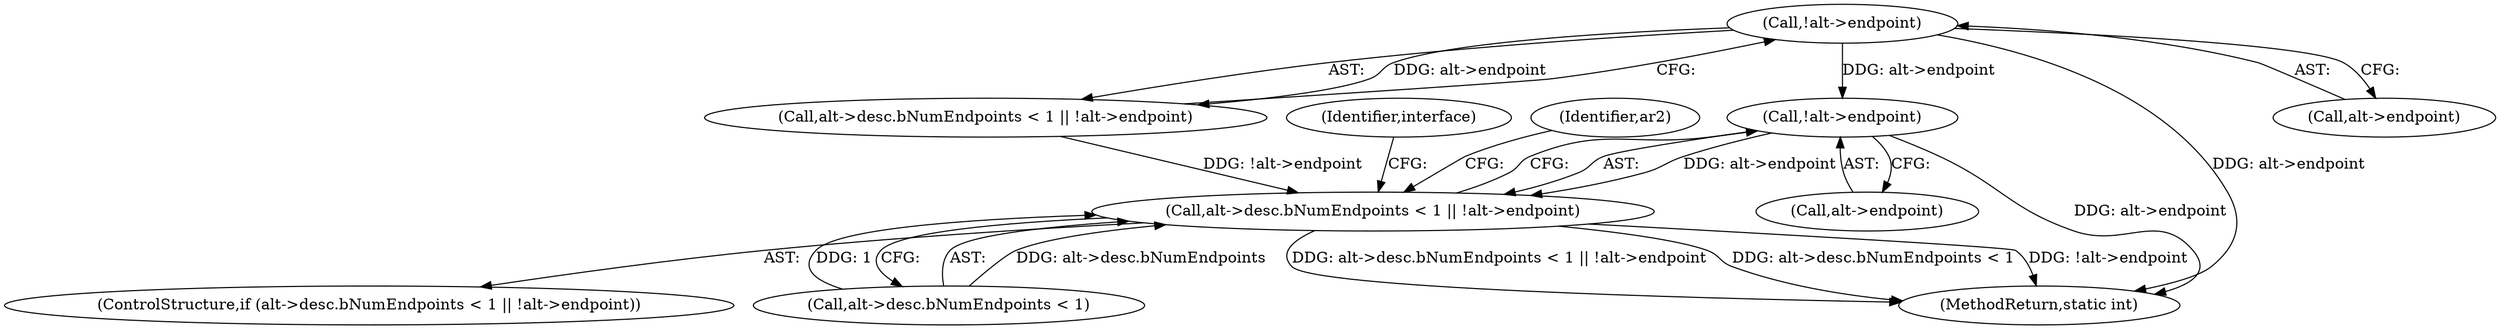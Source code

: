 digraph "0_linux_950336ba3e4a1ffd2ca60d29f6ef386dd2c7351d@pointer" {
"1000271" [label="(Call,!alt->endpoint)"];
"1000155" [label="(Call,!alt->endpoint)"];
"1000263" [label="(Call,alt->desc.bNumEndpoints < 1 || !alt->endpoint)"];
"1000264" [label="(Call,alt->desc.bNumEndpoints < 1)"];
"1000155" [label="(Call,!alt->endpoint)"];
"1000156" [label="(Call,alt->endpoint)"];
"1000147" [label="(Call,alt->desc.bNumEndpoints < 1 || !alt->endpoint)"];
"1000262" [label="(ControlStructure,if (alt->desc.bNumEndpoints < 1 || !alt->endpoint))"];
"1000279" [label="(Identifier,interface)"];
"1000291" [label="(Identifier,ar2)"];
"1000271" [label="(Call,!alt->endpoint)"];
"1000272" [label="(Call,alt->endpoint)"];
"1000263" [label="(Call,alt->desc.bNumEndpoints < 1 || !alt->endpoint)"];
"1000414" [label="(MethodReturn,static int)"];
"1000271" -> "1000263"  [label="AST: "];
"1000271" -> "1000272"  [label="CFG: "];
"1000272" -> "1000271"  [label="AST: "];
"1000263" -> "1000271"  [label="CFG: "];
"1000271" -> "1000414"  [label="DDG: alt->endpoint"];
"1000271" -> "1000263"  [label="DDG: alt->endpoint"];
"1000155" -> "1000271"  [label="DDG: alt->endpoint"];
"1000155" -> "1000147"  [label="AST: "];
"1000155" -> "1000156"  [label="CFG: "];
"1000156" -> "1000155"  [label="AST: "];
"1000147" -> "1000155"  [label="CFG: "];
"1000155" -> "1000414"  [label="DDG: alt->endpoint"];
"1000155" -> "1000147"  [label="DDG: alt->endpoint"];
"1000263" -> "1000262"  [label="AST: "];
"1000263" -> "1000264"  [label="CFG: "];
"1000264" -> "1000263"  [label="AST: "];
"1000279" -> "1000263"  [label="CFG: "];
"1000291" -> "1000263"  [label="CFG: "];
"1000263" -> "1000414"  [label="DDG: alt->desc.bNumEndpoints < 1 || !alt->endpoint"];
"1000263" -> "1000414"  [label="DDG: alt->desc.bNumEndpoints < 1"];
"1000263" -> "1000414"  [label="DDG: !alt->endpoint"];
"1000264" -> "1000263"  [label="DDG: alt->desc.bNumEndpoints"];
"1000264" -> "1000263"  [label="DDG: 1"];
"1000147" -> "1000263"  [label="DDG: !alt->endpoint"];
}
